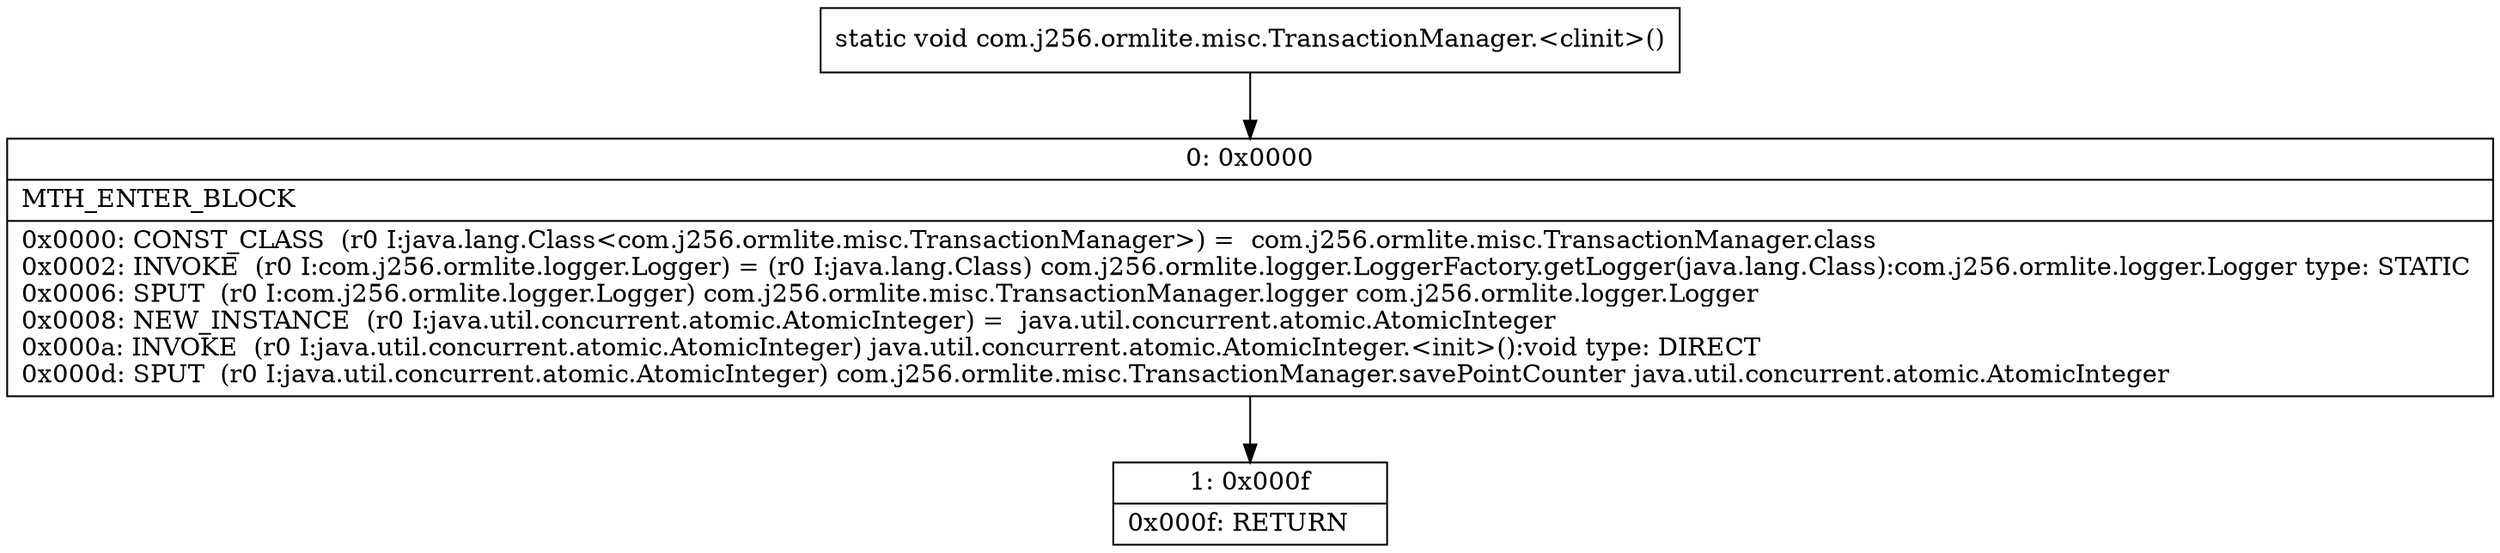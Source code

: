 digraph "CFG forcom.j256.ormlite.misc.TransactionManager.\<clinit\>()V" {
Node_0 [shape=record,label="{0\:\ 0x0000|MTH_ENTER_BLOCK\l|0x0000: CONST_CLASS  (r0 I:java.lang.Class\<com.j256.ormlite.misc.TransactionManager\>) =  com.j256.ormlite.misc.TransactionManager.class \l0x0002: INVOKE  (r0 I:com.j256.ormlite.logger.Logger) = (r0 I:java.lang.Class) com.j256.ormlite.logger.LoggerFactory.getLogger(java.lang.Class):com.j256.ormlite.logger.Logger type: STATIC \l0x0006: SPUT  (r0 I:com.j256.ormlite.logger.Logger) com.j256.ormlite.misc.TransactionManager.logger com.j256.ormlite.logger.Logger \l0x0008: NEW_INSTANCE  (r0 I:java.util.concurrent.atomic.AtomicInteger) =  java.util.concurrent.atomic.AtomicInteger \l0x000a: INVOKE  (r0 I:java.util.concurrent.atomic.AtomicInteger) java.util.concurrent.atomic.AtomicInteger.\<init\>():void type: DIRECT \l0x000d: SPUT  (r0 I:java.util.concurrent.atomic.AtomicInteger) com.j256.ormlite.misc.TransactionManager.savePointCounter java.util.concurrent.atomic.AtomicInteger \l}"];
Node_1 [shape=record,label="{1\:\ 0x000f|0x000f: RETURN   \l}"];
MethodNode[shape=record,label="{static void com.j256.ormlite.misc.TransactionManager.\<clinit\>() }"];
MethodNode -> Node_0;
Node_0 -> Node_1;
}


